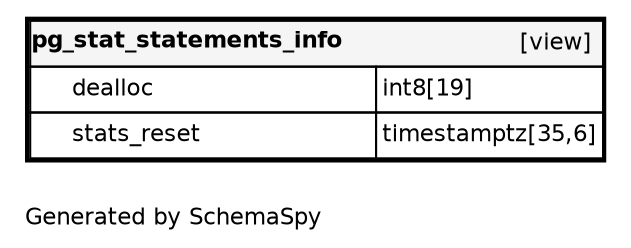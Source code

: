 digraph "oneDegreeRelationshipsDiagram" {
  graph [    rankdir="RL"    bgcolor="#ffffff"    label="\nGenerated by SchemaSpy"    labeljust="l"    nodesep="0.18"    ranksep="0.46"    fontname="Helvetica"    fontsize="11"    ration="compress"  ];  node [    fontname="Helvetica"    fontsize="11"    shape="plaintext"  ];  edge [    arrowsize="0.8"  ];
  "pg_stat_statements_info" [
   label=<
    <TABLE BORDER="2" CELLBORDER="1" CELLSPACING="0" BGCOLOR="#ffffff">
      <TR><TD COLSPAN="4"  BGCOLOR="#f5f5f5"><TABLE BORDER="0" CELLSPACING="0"><TR><TD ALIGN="LEFT" FIXEDSIZE="TRUE" WIDTH="145" HEIGHT="16"><B>pg_stat_statements_info</B></TD><TD ALIGN="RIGHT">[view]</TD></TR></TABLE></TD></TR>
      <TR><TD PORT="dealloc" COLSPAN="2" ALIGN="LEFT"><TABLE BORDER="0" CELLSPACING="0" ALIGN="LEFT"><TR ALIGN="LEFT"><TD ALIGN="LEFT" FIXEDSIZE="TRUE" WIDTH="15" HEIGHT="16"></TD><TD ALIGN="LEFT" FIXEDSIZE="TRUE" WIDTH="145" HEIGHT="16">dealloc</TD></TR></TABLE></TD><TD PORT="dealloc.type" ALIGN="LEFT">int8[19]</TD></TR>
      <TR><TD PORT="stats_reset" COLSPAN="2" ALIGN="LEFT"><TABLE BORDER="0" CELLSPACING="0" ALIGN="LEFT"><TR ALIGN="LEFT"><TD ALIGN="LEFT" FIXEDSIZE="TRUE" WIDTH="15" HEIGHT="16"></TD><TD ALIGN="LEFT" FIXEDSIZE="TRUE" WIDTH="145" HEIGHT="16">stats_reset</TD></TR></TABLE></TD><TD PORT="stats_reset.type" ALIGN="LEFT">timestamptz[35,6]</TD></TR>
    </TABLE>>
    URL="pg_stat_statements_info.html"
    target="_top"
    tooltip="pg_stat_statements_info"
  ];
}
